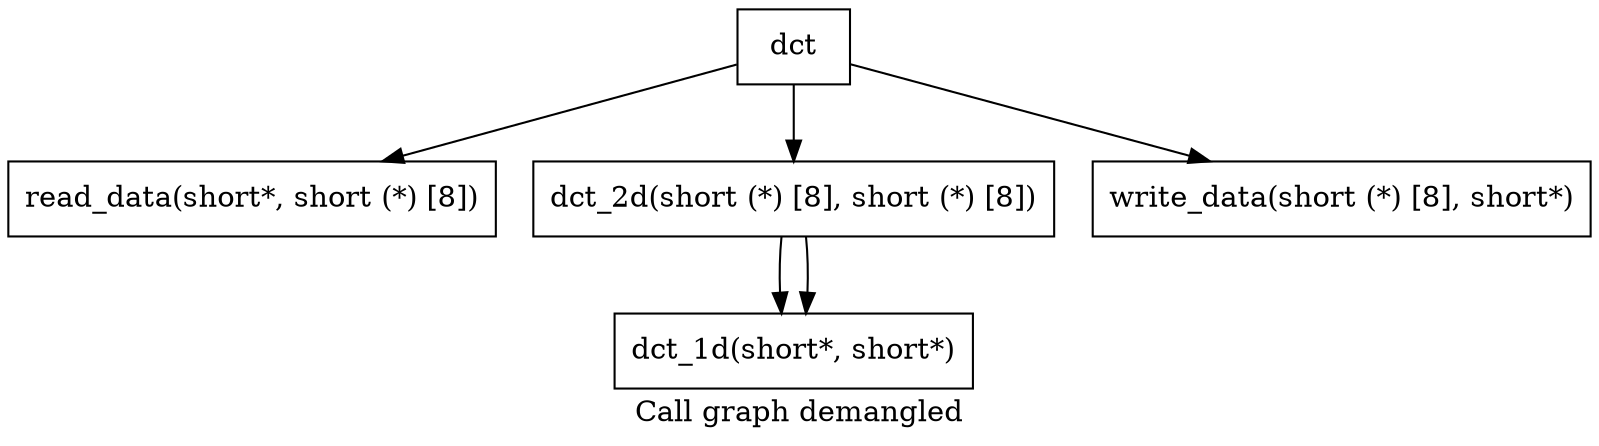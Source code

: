 digraph "Call graph demangled" {
	label="Call graph demangled";

	Node0x3b73bb0 [shape=record,label="{dct}" fid="1" demanglename="dct" manglename="dct" filename="../../../../Vitis-Tutorials/Getting_Started/Vitis_HLS/reference-files/src/dct.cpp" linenumber="94"];
	Node0x3b73bb0 -> Node0x3b74040;
	Node0x3b73bb0 -> Node0x3b74010;
	Node0x3b73bb0 -> Node0x3b74140;
	Node0x3b74040 [shape=record,label="{read_data(short*, short (*) [8])}" fid="2" demanglename="read_data" manglename="_Z9read_dataPsPA8_s" filename="../../../../Vitis-Tutorials/Getting_Started/Vitis_HLS/reference-files/src/dct.cpp" linenumber="69"];
	Node0x3b74010 [shape=record,label="{dct_2d(short (*) [8], short (*) [8])}" fid="3" demanglename="dct_2d" manglename="_Z6dct_2dPA8_sS0_" filename="../../../../Vitis-Tutorials/Getting_Started/Vitis_HLS/reference-files/src/dct.cpp" linenumber="38"];
	Node0x3b74010 -> Node0x3b73f60;
	Node0x3b74010 -> Node0x3b73f60;
	Node0x3b73f60 [shape=record,label="{dct_1d(short*, short*)}" fid="4" demanglename="dct_1d" manglename="_Z6dct_1dPsS_" filename="../../../../Vitis-Tutorials/Getting_Started/Vitis_HLS/reference-files/src/dct.cpp" linenumber="19"];
	Node0x3b74140 [shape=record,label="{write_data(short (*) [8], short*)}" fid="5" demanglename="write_data" manglename="_Z10write_dataPA8_sPs" filename="../../../../Vitis-Tutorials/Getting_Started/Vitis_HLS/reference-files/src/dct.cpp" linenumber="82"];
}
